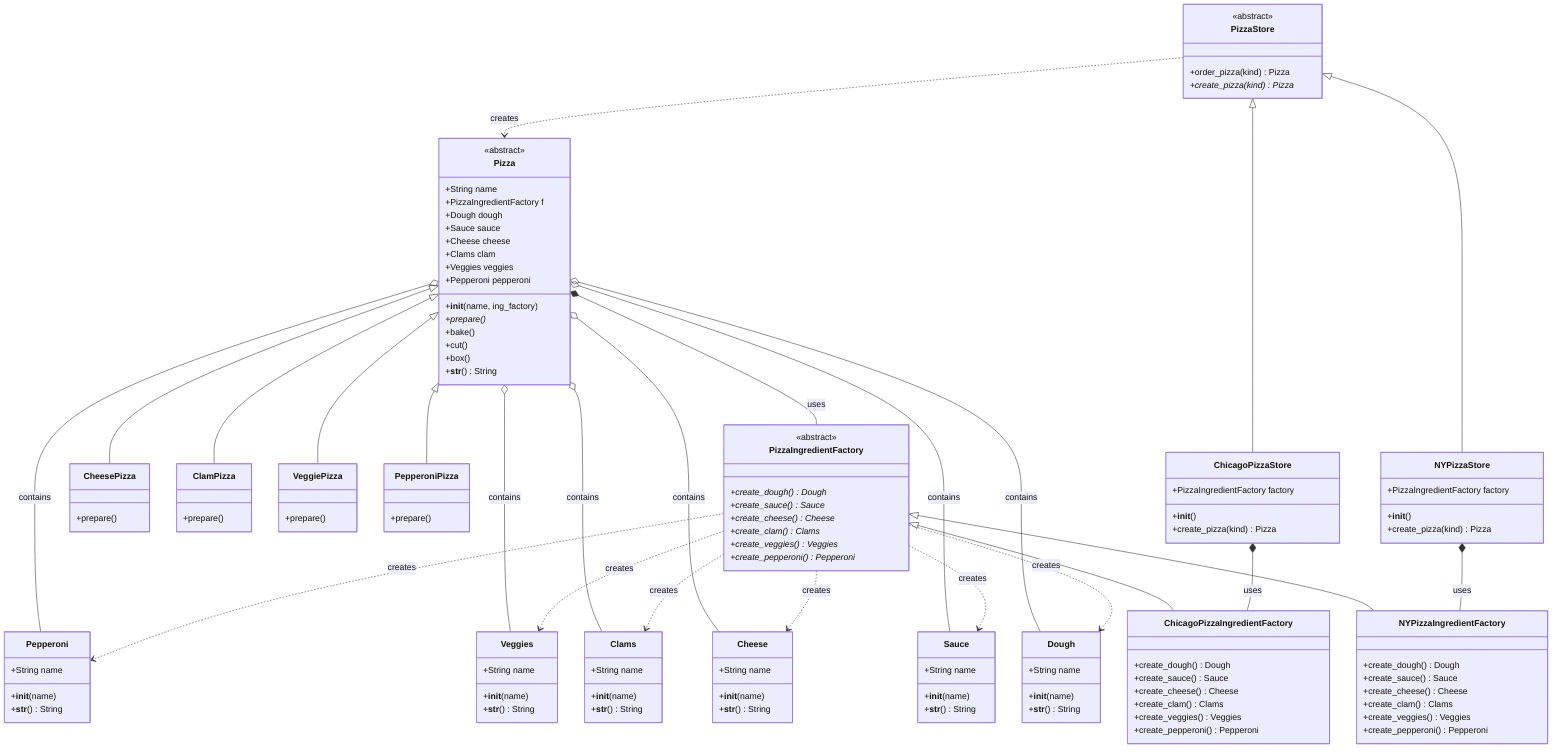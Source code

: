 classDiagram
    class PizzaIngredientFactory {
        <<abstract>>
        +create_dough() Dough*
        +create_sauce() Sauce*
        +create_cheese() Cheese*
        +create_clam() Clams*
        +create_veggies() Veggies*
        +create_pepperoni() Pepperoni*
    }

    class NYPizzaIngredientFactory {
        +create_dough() Dough
        +create_sauce() Sauce
        +create_cheese() Cheese
        +create_clam() Clams
        +create_veggies() Veggies
        +create_pepperoni() Pepperoni
    }

    class ChicagoPizzaIngredientFactory {
        +create_dough() Dough
        +create_sauce() Sauce
        +create_cheese() Cheese
        +create_clam() Clams
        +create_veggies() Veggies
        +create_pepperoni() Pepperoni
    }

    class Dough {
        +String name
        +__init__(name)
        +__str__() String
    }

    class Sauce {
        +String name
        +__init__(name)
        +__str__() String
    }

    class Cheese {
        +String name
        +__init__(name)
        +__str__() String
    }

    class Clams {
        +String name
        +__init__(name)
        +__str__() String
    }

    class Veggies {
        +String name
        +__init__(name)
        +__str__() String
    }

    class Pepperoni {
        +String name
        +__init__(name)
        +__str__() String
    }

    class Pizza {
        <<abstract>>
        +String name
        +PizzaIngredientFactory f
        +Dough dough
        +Sauce sauce
        +Cheese cheese
        +Clams clam
        +Veggies veggies
        +Pepperoni pepperoni
        +__init__(name, ing_factory)
        +prepare()*
        +bake()
        +cut()
        +box()
        +__str__() String
    }

    class CheesePizza {
        +prepare()
    }

    class ClamPizza {
        +prepare()
    }

    class VeggiePizza {
        +prepare()
    }

    class PepperoniPizza {
        +prepare()
    }

    class PizzaStore {
        <<abstract>>
        +order_pizza(kind) Pizza
        +create_pizza(kind) Pizza*
    }

    class NYPizzaStore {
        +PizzaIngredientFactory factory
        +__init__()
        +create_pizza(kind) Pizza
    }

    class ChicagoPizzaStore {
        +PizzaIngredientFactory factory
        +__init__()
        +create_pizza(kind) Pizza
    }

    PizzaIngredientFactory <|-- NYPizzaIngredientFactory
    PizzaIngredientFactory <|-- ChicagoPizzaIngredientFactory
    
    Pizza <|-- CheesePizza
    Pizza <|-- ClamPizza
    Pizza <|-- VeggiePizza
    Pizza <|-- PepperoniPizza

    PizzaStore <|-- NYPizzaStore
    PizzaStore <|-- ChicagoPizzaStore

    NYPizzaStore *-- NYPizzaIngredientFactory : uses
    ChicagoPizzaStore *-- ChicagoPizzaIngredientFactory : uses
    
    Pizza *-- PizzaIngredientFactory : uses
    Pizza o-- Dough : contains
    Pizza o-- Sauce : contains
    Pizza o-- Cheese : contains
    Pizza o-- Clams : contains
    Pizza o-- Veggies : contains
    Pizza o-- Pepperoni : contains

    PizzaIngredientFactory ..> Dough : creates
    PizzaIngredientFactory ..> Sauce : creates
    PizzaIngredientFactory ..> Cheese : creates
    PizzaIngredientFactory ..> Clams : creates
    PizzaIngredientFactory ..> Veggies : creates
    PizzaIngredientFactory ..> Pepperoni : creates

    PizzaStore ..> Pizza : creates